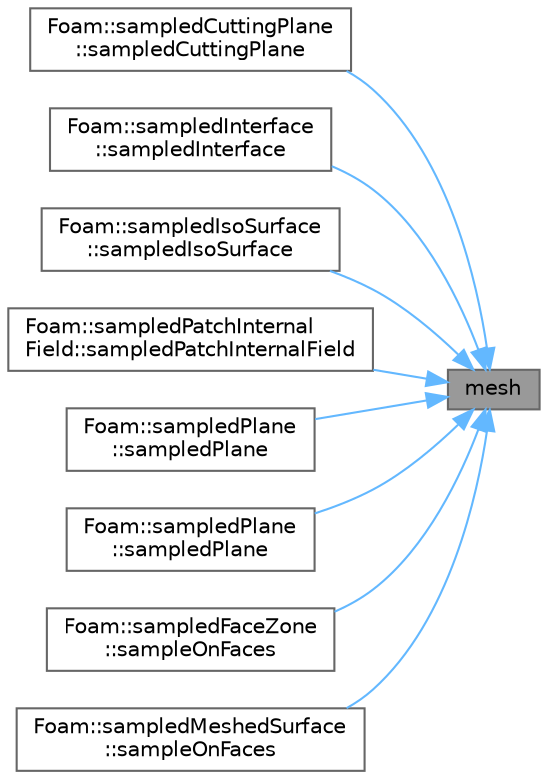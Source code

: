 digraph "mesh"
{
 // LATEX_PDF_SIZE
  bgcolor="transparent";
  edge [fontname=Helvetica,fontsize=10,labelfontname=Helvetica,labelfontsize=10];
  node [fontname=Helvetica,fontsize=10,shape=box,height=0.2,width=0.4];
  rankdir="RL";
  Node1 [id="Node000001",label="mesh",height=0.2,width=0.4,color="gray40", fillcolor="grey60", style="filled", fontcolor="black",tooltip=" "];
  Node1 -> Node2 [id="edge1_Node000001_Node000002",dir="back",color="steelblue1",style="solid",tooltip=" "];
  Node2 [id="Node000002",label="Foam::sampledCuttingPlane\l::sampledCuttingPlane",height=0.2,width=0.4,color="grey40", fillcolor="white", style="filled",URL="$classFoam_1_1sampledCuttingPlane.html#aecbcf2c3dfc39ff92ce64d94953147be",tooltip=" "];
  Node1 -> Node3 [id="edge2_Node000001_Node000003",dir="back",color="steelblue1",style="solid",tooltip=" "];
  Node3 [id="Node000003",label="Foam::sampledInterface\l::sampledInterface",height=0.2,width=0.4,color="grey40", fillcolor="white", style="filled",URL="$classFoam_1_1sampledInterface.html#a5539da9e6d368993f3cc4347b85c0446",tooltip=" "];
  Node1 -> Node4 [id="edge3_Node000001_Node000004",dir="back",color="steelblue1",style="solid",tooltip=" "];
  Node4 [id="Node000004",label="Foam::sampledIsoSurface\l::sampledIsoSurface",height=0.2,width=0.4,color="grey40", fillcolor="white", style="filled",URL="$classFoam_1_1sampledIsoSurface.html#aa2018699c10073209294086428affd52",tooltip=" "];
  Node1 -> Node5 [id="edge4_Node000001_Node000005",dir="back",color="steelblue1",style="solid",tooltip=" "];
  Node5 [id="Node000005",label="Foam::sampledPatchInternal\lField::sampledPatchInternalField",height=0.2,width=0.4,color="grey40", fillcolor="white", style="filled",URL="$classFoam_1_1sampledPatchInternalField.html#a3aee63f01712c7a45299253ce06e5b1d",tooltip=" "];
  Node1 -> Node6 [id="edge5_Node000001_Node000006",dir="back",color="steelblue1",style="solid",tooltip=" "];
  Node6 [id="Node000006",label="Foam::sampledPlane\l::sampledPlane",height=0.2,width=0.4,color="grey40", fillcolor="white", style="filled",URL="$classFoam_1_1sampledPlane.html#aa4fe6ee2d8cfa70e83071e14a0698edc",tooltip=" "];
  Node1 -> Node7 [id="edge6_Node000001_Node000007",dir="back",color="steelblue1",style="solid",tooltip=" "];
  Node7 [id="Node000007",label="Foam::sampledPlane\l::sampledPlane",height=0.2,width=0.4,color="grey40", fillcolor="white", style="filled",URL="$classFoam_1_1sampledPlane.html#addbc03498a0788d8ace6e85c68330478",tooltip=" "];
  Node1 -> Node8 [id="edge7_Node000001_Node000008",dir="back",color="steelblue1",style="solid",tooltip=" "];
  Node8 [id="Node000008",label="Foam::sampledFaceZone\l::sampleOnFaces",height=0.2,width=0.4,color="grey40", fillcolor="white", style="filled",URL="$classFoam_1_1sampledFaceZone.html#a9929d343aebc5d8d33d87d5fa1d4fe5a",tooltip=" "];
  Node1 -> Node9 [id="edge8_Node000001_Node000009",dir="back",color="steelblue1",style="solid",tooltip=" "];
  Node9 [id="Node000009",label="Foam::sampledMeshedSurface\l::sampleOnFaces",height=0.2,width=0.4,color="grey40", fillcolor="white", style="filled",URL="$classFoam_1_1sampledMeshedSurface.html#a9929d343aebc5d8d33d87d5fa1d4fe5a",tooltip=" "];
}
